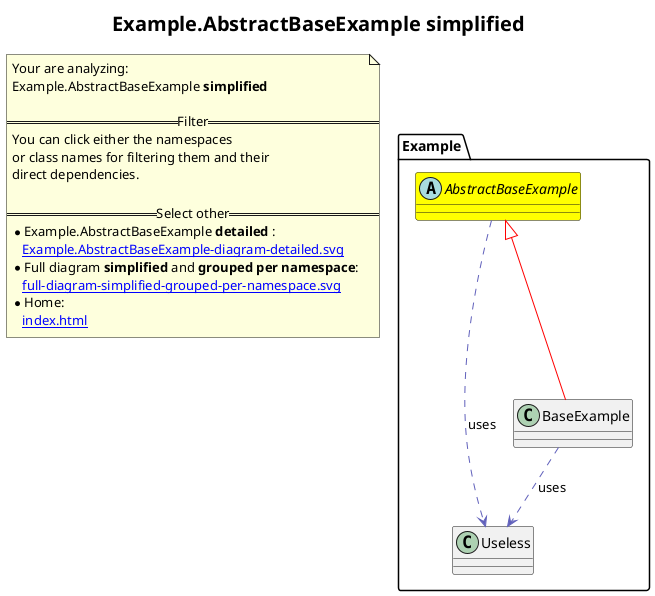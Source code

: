 @startuml
title <size:20>Example.AbstractBaseExample **simplified** </size>
note "Your are analyzing:\nExample.AbstractBaseExample **simplified** \n\n==Filter==\nYou can click either the namespaces \nor class names for filtering them and their\ndirect dependencies.\n\n==Select other==\n* Example.AbstractBaseExample **detailed** :\n   [[Example.AbstractBaseExample-diagram-detailed.svg]]\n* Full diagram **simplified** and **grouped per namespace**:\n   [[full-diagram-simplified-grouped-per-namespace.svg]]\n* Home:\n   [[index.html]]" as FloatingNote
abstract class Example.AbstractBaseExample [[Example.AbstractBaseExample-diagram-simplified.svg]] #yellow {
}
class Example.Useless [[Example.Useless-diagram-simplified.svg]]  {
}
class Example.BaseExample [[Example.BaseExample-diagram-simplified.svg]]  {
}
 ' *************************************** 
 ' *************************************** 
 ' *************************************** 
' Class relations extracted from namespace:
' Example
Example.AbstractBaseExample .[#6060BB].> Example.Useless  : uses 
Example.AbstractBaseExample <|-[#red]- Example.BaseExample
Example.BaseExample .[#6060BB].> Example.Useless  : uses 
@enduml
